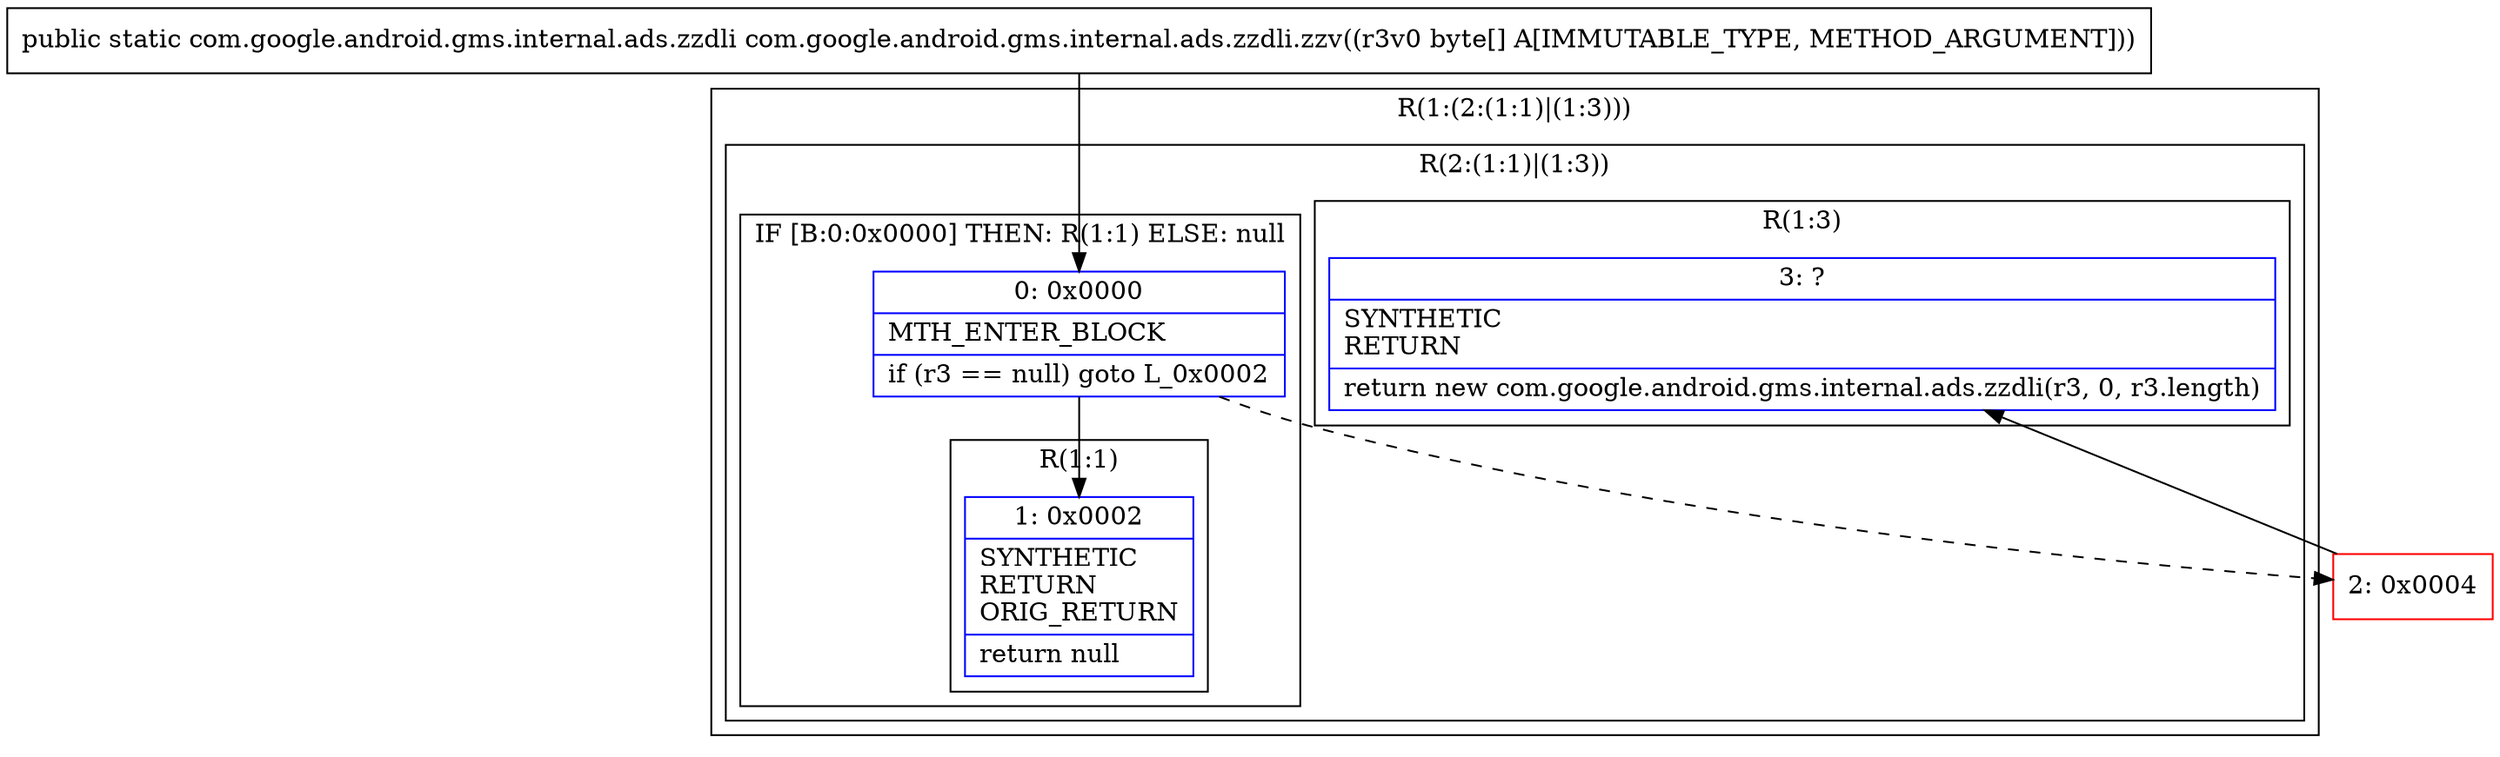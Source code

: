 digraph "CFG forcom.google.android.gms.internal.ads.zzdli.zzv([B)Lcom\/google\/android\/gms\/internal\/ads\/zzdli;" {
subgraph cluster_Region_1882579744 {
label = "R(1:(2:(1:1)|(1:3)))";
node [shape=record,color=blue];
subgraph cluster_Region_1068048404 {
label = "R(2:(1:1)|(1:3))";
node [shape=record,color=blue];
subgraph cluster_IfRegion_794376054 {
label = "IF [B:0:0x0000] THEN: R(1:1) ELSE: null";
node [shape=record,color=blue];
Node_0 [shape=record,label="{0\:\ 0x0000|MTH_ENTER_BLOCK\l|if (r3 == null) goto L_0x0002\l}"];
subgraph cluster_Region_295468780 {
label = "R(1:1)";
node [shape=record,color=blue];
Node_1 [shape=record,label="{1\:\ 0x0002|SYNTHETIC\lRETURN\lORIG_RETURN\l|return null\l}"];
}
}
subgraph cluster_Region_1315943196 {
label = "R(1:3)";
node [shape=record,color=blue];
Node_3 [shape=record,label="{3\:\ ?|SYNTHETIC\lRETURN\l|return new com.google.android.gms.internal.ads.zzdli(r3, 0, r3.length)\l}"];
}
}
}
Node_2 [shape=record,color=red,label="{2\:\ 0x0004}"];
MethodNode[shape=record,label="{public static com.google.android.gms.internal.ads.zzdli com.google.android.gms.internal.ads.zzdli.zzv((r3v0 byte[] A[IMMUTABLE_TYPE, METHOD_ARGUMENT])) }"];
MethodNode -> Node_0;
Node_0 -> Node_1;
Node_0 -> Node_2[style=dashed];
Node_2 -> Node_3;
}

